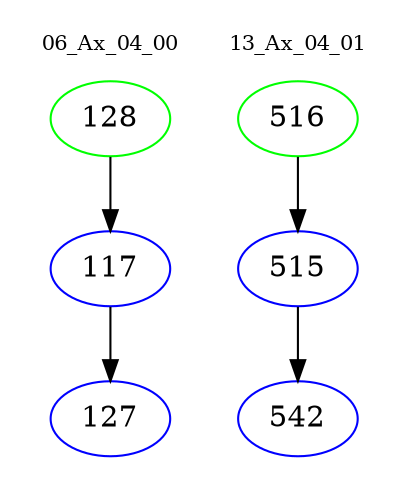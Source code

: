 digraph{
subgraph cluster_0 {
color = white
label = "06_Ax_04_00";
fontsize=10;
T0_128 [label="128", color="green"]
T0_128 -> T0_117 [color="black"]
T0_117 [label="117", color="blue"]
T0_117 -> T0_127 [color="black"]
T0_127 [label="127", color="blue"]
}
subgraph cluster_1 {
color = white
label = "13_Ax_04_01";
fontsize=10;
T1_516 [label="516", color="green"]
T1_516 -> T1_515 [color="black"]
T1_515 [label="515", color="blue"]
T1_515 -> T1_542 [color="black"]
T1_542 [label="542", color="blue"]
}
}
